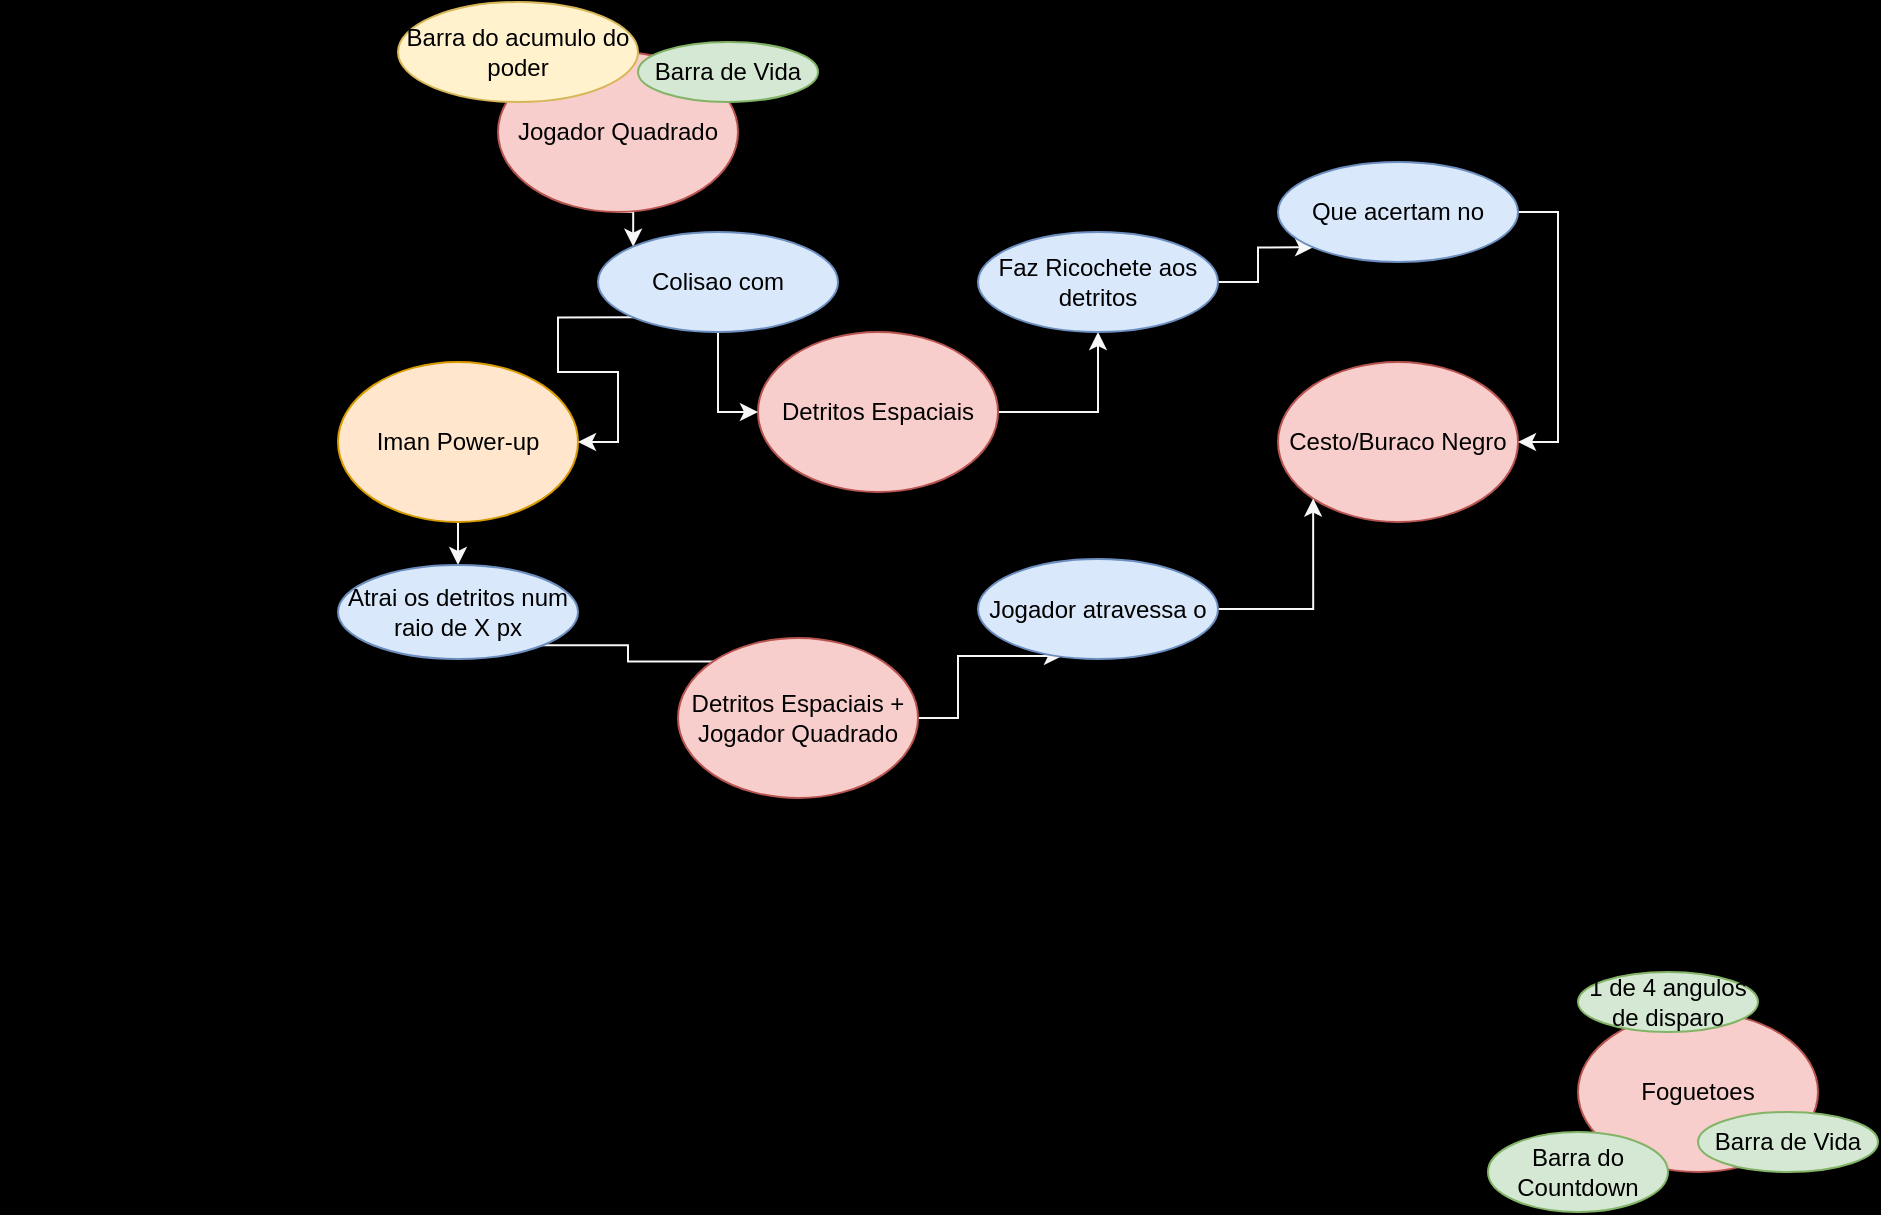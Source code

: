<mxfile version="12.3.3" type="github" pages="1"><diagram id="ibiLOcv8Srq4f4GvbEz2" name="Page-1"><mxGraphModel dx="942" dy="672" grid="1" gridSize="10" guides="1" tooltips="1" connect="1" arrows="1" fold="1" page="1" pageScale="1" pageWidth="1169" pageHeight="827" background="#000000" math="0" shadow="0"><root><mxCell id="0"/><mxCell id="1" parent="0"/><mxCell id="heRI8GyjcAlO0gGkpIia-1" value="Foguetoes" style="ellipse;whiteSpace=wrap;html=1;fillColor=#f8cecc;strokeColor=#b85450;" vertex="1" parent="1"><mxGeometry x="790" y="600" width="120" height="80" as="geometry"/></mxCell><mxCell id="heRI8GyjcAlO0gGkpIia-23" style="edgeStyle=orthogonalEdgeStyle;rounded=0;orthogonalLoop=1;jettySize=auto;html=1;exitX=0.5;exitY=1;exitDx=0;exitDy=0;entryX=0;entryY=0;entryDx=0;entryDy=0;strokeColor=#F7F7F7;" edge="1" parent="1" source="heRI8GyjcAlO0gGkpIia-2" target="heRI8GyjcAlO0gGkpIia-22"><mxGeometry relative="1" as="geometry"/></mxCell><mxCell id="heRI8GyjcAlO0gGkpIia-2" value="Jogador Quadrado" style="ellipse;whiteSpace=wrap;html=1;fillColor=#f8cecc;strokeColor=#b85450;" vertex="1" parent="1"><mxGeometry x="250" y="120" width="120" height="80" as="geometry"/></mxCell><mxCell id="heRI8GyjcAlO0gGkpIia-3" value="Cesto/Buraco Negro" style="ellipse;whiteSpace=wrap;html=1;fillColor=#f8cecc;strokeColor=#b85450;" vertex="1" parent="1"><mxGeometry x="640" y="275" width="120" height="80" as="geometry"/></mxCell><mxCell id="heRI8GyjcAlO0gGkpIia-25" style="edgeStyle=orthogonalEdgeStyle;rounded=0;orthogonalLoop=1;jettySize=auto;html=1;exitX=1;exitY=0.5;exitDx=0;exitDy=0;entryX=0.5;entryY=1;entryDx=0;entryDy=0;strokeColor=#F7F7F7;" edge="1" parent="1" source="heRI8GyjcAlO0gGkpIia-4" target="heRI8GyjcAlO0gGkpIia-9"><mxGeometry relative="1" as="geometry"/></mxCell><mxCell id="heRI8GyjcAlO0gGkpIia-4" value="Detritos Espaciais" style="ellipse;whiteSpace=wrap;html=1;fillColor=#f8cecc;strokeColor=#b85450;" vertex="1" parent="1"><mxGeometry x="380" y="260" width="120" height="80" as="geometry"/></mxCell><mxCell id="heRI8GyjcAlO0gGkpIia-29" style="edgeStyle=orthogonalEdgeStyle;rounded=0;orthogonalLoop=1;jettySize=auto;html=1;exitX=0.5;exitY=1;exitDx=0;exitDy=0;entryX=0.5;entryY=0;entryDx=0;entryDy=0;strokeColor=#F7F7F7;" edge="1" parent="1" source="heRI8GyjcAlO0gGkpIia-5" target="heRI8GyjcAlO0gGkpIia-10"><mxGeometry relative="1" as="geometry"/></mxCell><mxCell id="heRI8GyjcAlO0gGkpIia-5" value="Iman Power-up" style="ellipse;whiteSpace=wrap;html=1;fillColor=#ffe6cc;strokeColor=#d79b00;" vertex="1" parent="1"><mxGeometry x="170" y="275" width="120" height="80" as="geometry"/></mxCell><mxCell id="heRI8GyjcAlO0gGkpIia-7" value="Barra de Vida " style="ellipse;whiteSpace=wrap;html=1;fillColor=#d5e8d4;strokeColor=#82b366;" vertex="1" parent="1"><mxGeometry x="320" y="115" width="90" height="30" as="geometry"/></mxCell><mxCell id="heRI8GyjcAlO0gGkpIia-8" value="Barra do acumulo do poder" style="ellipse;whiteSpace=wrap;html=1;fillColor=#fff2cc;strokeColor=#d6b656;" vertex="1" parent="1"><mxGeometry x="200" y="95" width="120" height="50" as="geometry"/></mxCell><mxCell id="heRI8GyjcAlO0gGkpIia-33" style="edgeStyle=orthogonalEdgeStyle;rounded=0;orthogonalLoop=1;jettySize=auto;html=1;exitX=1;exitY=0.5;exitDx=0;exitDy=0;entryX=0;entryY=1;entryDx=0;entryDy=0;strokeColor=#F7F7F7;" edge="1" parent="1" source="heRI8GyjcAlO0gGkpIia-9" target="heRI8GyjcAlO0gGkpIia-32"><mxGeometry relative="1" as="geometry"/></mxCell><mxCell id="heRI8GyjcAlO0gGkpIia-9" value="Faz Ricochete aos detritos" style="ellipse;whiteSpace=wrap;html=1;fillColor=#dae8fc;strokeColor=#6c8ebf;" vertex="1" parent="1"><mxGeometry x="490" y="210" width="120" height="50" as="geometry"/></mxCell><mxCell id="heRI8GyjcAlO0gGkpIia-31" style="edgeStyle=orthogonalEdgeStyle;rounded=0;orthogonalLoop=1;jettySize=auto;html=1;exitX=0;exitY=1;exitDx=0;exitDy=0;entryX=1;entryY=0;entryDx=0;entryDy=0;strokeColor=#F7F7F7;" edge="1" parent="1" source="heRI8GyjcAlO0gGkpIia-10" target="heRI8GyjcAlO0gGkpIia-28"><mxGeometry relative="1" as="geometry"/></mxCell><mxCell id="heRI8GyjcAlO0gGkpIia-10" value="Atrai os detritos num raio de X px" style="ellipse;whiteSpace=wrap;html=1;fillColor=#dae8fc;strokeColor=#6c8ebf;" vertex="1" parent="1"><mxGeometry x="170" y="376.5" width="120" height="47" as="geometry"/></mxCell><mxCell id="heRI8GyjcAlO0gGkpIia-11" value="" style="endArrow=classic;html=1;" edge="1" parent="1"><mxGeometry width="50" height="50" relative="1" as="geometry"><mxPoint x="20" y="500" as="sourcePoint"/><mxPoint x="70" y="450" as="targetPoint"/></mxGeometry></mxCell><mxCell id="heRI8GyjcAlO0gGkpIia-12" value="" style="endArrow=classic;startArrow=classic;html=1;" edge="1" parent="1"><mxGeometry width="50" height="50" relative="1" as="geometry"><mxPoint x="10" y="580" as="sourcePoint"/><mxPoint x="60" y="530" as="targetPoint"/></mxGeometry></mxCell><mxCell id="heRI8GyjcAlO0gGkpIia-13" value="" style="shape=link;html=1;" edge="1" parent="1"><mxGeometry width="50" height="50" relative="1" as="geometry"><mxPoint x="10" y="660" as="sourcePoint"/><mxPoint x="60" y="610" as="targetPoint"/></mxGeometry></mxCell><mxCell id="heRI8GyjcAlO0gGkpIia-24" style="edgeStyle=orthogonalEdgeStyle;rounded=0;orthogonalLoop=1;jettySize=auto;html=1;exitX=0.5;exitY=1;exitDx=0;exitDy=0;entryX=0;entryY=0.5;entryDx=0;entryDy=0;strokeColor=#F7F7F7;" edge="1" parent="1" source="heRI8GyjcAlO0gGkpIia-22" target="heRI8GyjcAlO0gGkpIia-4"><mxGeometry relative="1" as="geometry"/></mxCell><mxCell id="heRI8GyjcAlO0gGkpIia-27" style="edgeStyle=orthogonalEdgeStyle;rounded=0;orthogonalLoop=1;jettySize=auto;html=1;exitX=0;exitY=1;exitDx=0;exitDy=0;entryX=1;entryY=0.5;entryDx=0;entryDy=0;strokeColor=#F7F7F7;" edge="1" parent="1" source="heRI8GyjcAlO0gGkpIia-22" target="heRI8GyjcAlO0gGkpIia-5"><mxGeometry relative="1" as="geometry"/></mxCell><mxCell id="heRI8GyjcAlO0gGkpIia-22" value="Colisao com" style="ellipse;whiteSpace=wrap;html=1;fillColor=#dae8fc;strokeColor=#6c8ebf;" vertex="1" parent="1"><mxGeometry x="300" y="210" width="120" height="50" as="geometry"/></mxCell><mxCell id="heRI8GyjcAlO0gGkpIia-36" style="edgeStyle=orthogonalEdgeStyle;rounded=0;orthogonalLoop=1;jettySize=auto;html=1;exitX=1;exitY=0.5;exitDx=0;exitDy=0;entryX=0.35;entryY=0.97;entryDx=0;entryDy=0;entryPerimeter=0;strokeColor=#F7F7F7;" edge="1" parent="1" source="heRI8GyjcAlO0gGkpIia-28" target="heRI8GyjcAlO0gGkpIia-35"><mxGeometry relative="1" as="geometry"/></mxCell><mxCell id="heRI8GyjcAlO0gGkpIia-28" value="Detritos Espaciais + Jogador Quadrado" style="ellipse;whiteSpace=wrap;html=1;fillColor=#f8cecc;strokeColor=#b85450;" vertex="1" parent="1"><mxGeometry x="340" y="413" width="120" height="80" as="geometry"/></mxCell><mxCell id="heRI8GyjcAlO0gGkpIia-38" style="edgeStyle=orthogonalEdgeStyle;rounded=0;orthogonalLoop=1;jettySize=auto;html=1;exitX=1;exitY=0.5;exitDx=0;exitDy=0;entryX=1;entryY=0.5;entryDx=0;entryDy=0;strokeColor=#F7F7F7;" edge="1" parent="1" source="heRI8GyjcAlO0gGkpIia-32" target="heRI8GyjcAlO0gGkpIia-3"><mxGeometry relative="1" as="geometry"/></mxCell><mxCell id="heRI8GyjcAlO0gGkpIia-32" value="Que acertam no" style="ellipse;whiteSpace=wrap;html=1;fillColor=#dae8fc;strokeColor=#6c8ebf;" vertex="1" parent="1"><mxGeometry x="640" y="175" width="120" height="50" as="geometry"/></mxCell><mxCell id="heRI8GyjcAlO0gGkpIia-37" style="edgeStyle=orthogonalEdgeStyle;rounded=0;orthogonalLoop=1;jettySize=auto;html=1;exitX=1;exitY=0.5;exitDx=0;exitDy=0;entryX=0;entryY=1;entryDx=0;entryDy=0;strokeColor=#F7F7F7;" edge="1" parent="1" source="heRI8GyjcAlO0gGkpIia-35" target="heRI8GyjcAlO0gGkpIia-3"><mxGeometry relative="1" as="geometry"/></mxCell><mxCell id="heRI8GyjcAlO0gGkpIia-35" value="Jogador atravessa o" style="ellipse;whiteSpace=wrap;html=1;fillColor=#dae8fc;strokeColor=#6c8ebf;" vertex="1" parent="1"><mxGeometry x="490" y="373.5" width="120" height="50" as="geometry"/></mxCell><mxCell id="heRI8GyjcAlO0gGkpIia-39" value="Barra de Vida " style="ellipse;whiteSpace=wrap;html=1;fillColor=#d5e8d4;strokeColor=#82b366;" vertex="1" parent="1"><mxGeometry x="850" y="650" width="90" height="30" as="geometry"/></mxCell><mxCell id="heRI8GyjcAlO0gGkpIia-40" value="Barra do Countdown" style="ellipse;whiteSpace=wrap;html=1;fillColor=#d5e8d4;strokeColor=#82b366;" vertex="1" parent="1"><mxGeometry x="745" y="660" width="90" height="40" as="geometry"/></mxCell><mxCell id="heRI8GyjcAlO0gGkpIia-43" value="1 de 4 angulos de disparo" style="ellipse;whiteSpace=wrap;html=1;fillColor=#d5e8d4;strokeColor=#82b366;" vertex="1" parent="1"><mxGeometry x="790" y="580" width="90" height="30" as="geometry"/></mxCell></root></mxGraphModel></diagram></mxfile>